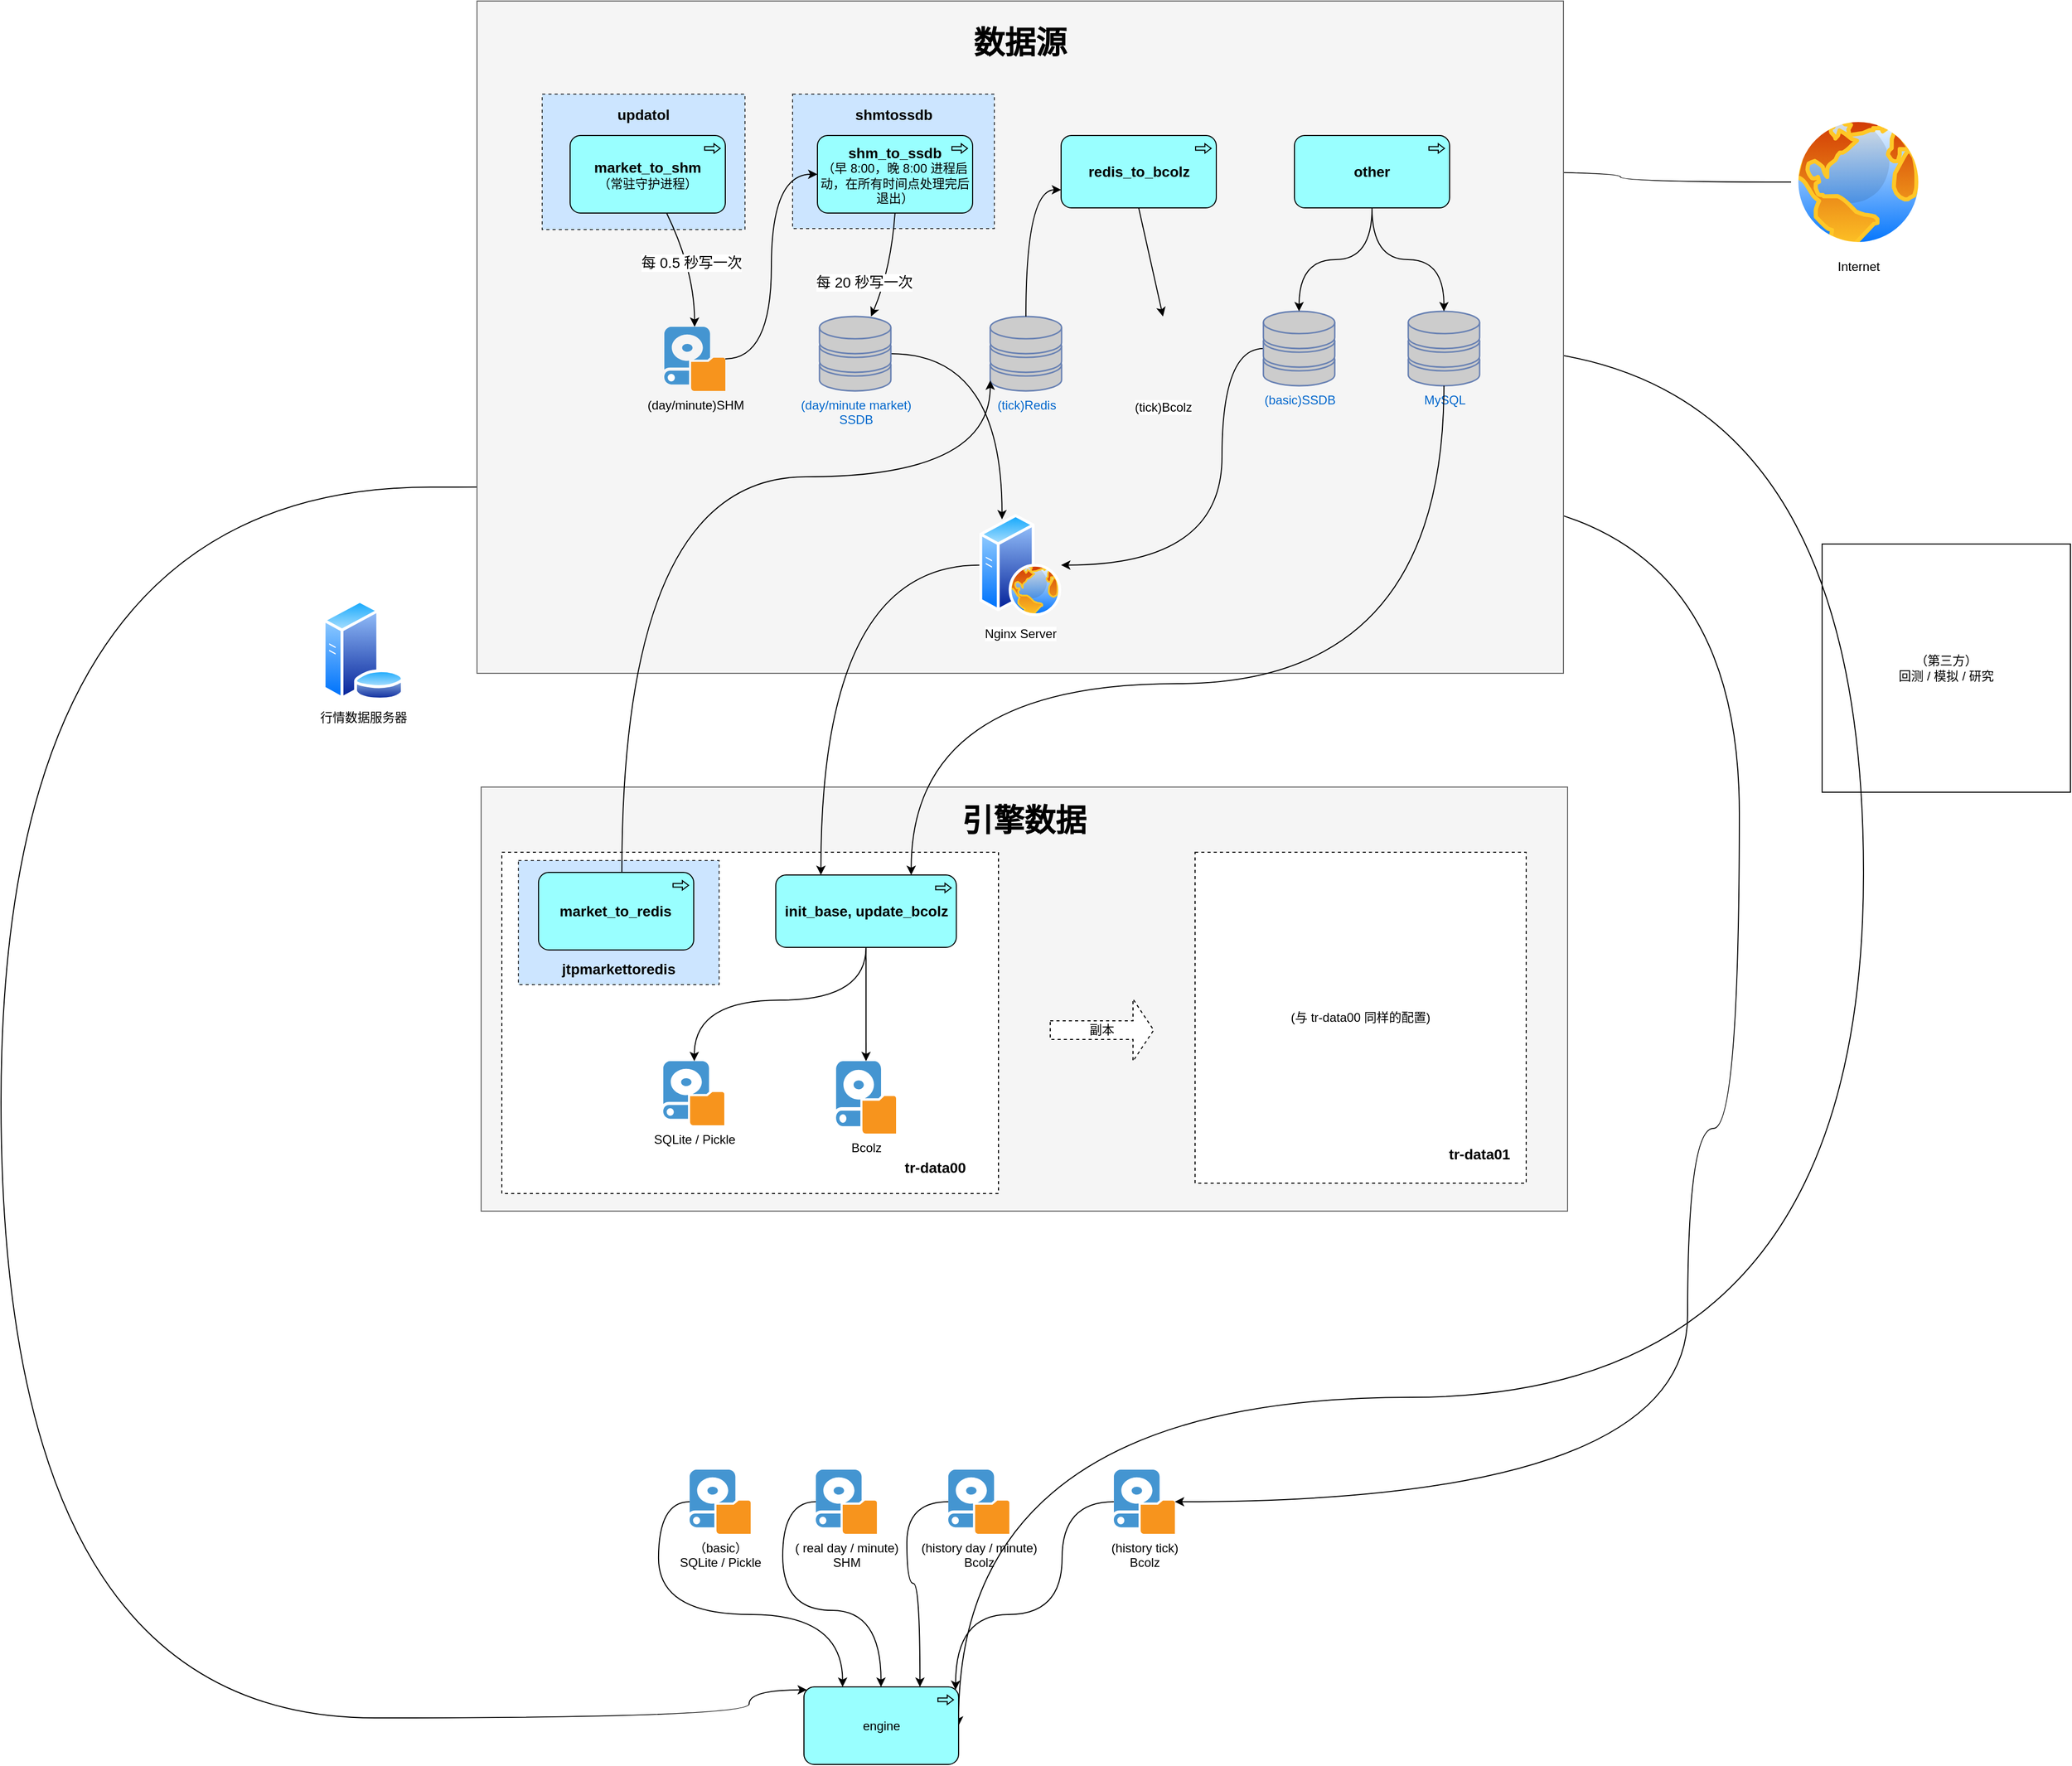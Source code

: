 <mxfile version="13.6.0" type="github">
  <diagram id="fS4oJLE-A3l-cCfl-SCH" name="第 1 页">
    <mxGraphModel dx="2399" dy="2213" grid="1" gridSize="10" guides="1" tooltips="1" connect="1" arrows="1" fold="1" page="1" pageScale="1" pageWidth="827" pageHeight="1169" math="0" shadow="0">
      <root>
        <mxCell id="0" />
        <mxCell id="1" parent="0" />
        <mxCell id="JKtVsh7TqP8X3cLODxb8-2" value="行情数据服务器" style="aspect=fixed;perimeter=ellipsePerimeter;html=1;align=center;shadow=0;dashed=0;spacingTop=3;image;image=img/lib/active_directory/database_server.svg;" vertex="1" parent="1">
          <mxGeometry x="-140" y="568.75" width="80" height="97.56" as="geometry" />
        </mxCell>
        <mxCell id="JKtVsh7TqP8X3cLODxb8-10" value="（第三方）&lt;br&gt;回测 / 模拟 / 研究" style="whiteSpace=wrap;html=1;aspect=fixed;" vertex="1" parent="1">
          <mxGeometry x="1310" y="515" width="240" height="240" as="geometry" />
        </mxCell>
        <mxCell id="JKtVsh7TqP8X3cLODxb8-100" style="edgeStyle=orthogonalEdgeStyle;curved=1;sketch=0;orthogonalLoop=1;jettySize=auto;html=1;strokeWidth=1;entryX=0;entryY=0;entryDx=2.9;entryDy=2.9;entryPerimeter=0;" edge="1" parent="1" source="JKtVsh7TqP8X3cLODxb8-13" target="JKtVsh7TqP8X3cLODxb8-90">
          <mxGeometry relative="1" as="geometry">
            <mxPoint x="271" y="1130" as="targetPoint" />
            <Array as="points">
              <mxPoint x="380" y="350" />
              <mxPoint x="380" y="460" />
              <mxPoint x="-450" y="460" />
              <mxPoint x="-450" y="1650" />
              <mxPoint x="273" y="1650" />
              <mxPoint x="273" y="1623" />
            </Array>
          </mxGeometry>
        </mxCell>
        <mxCell id="JKtVsh7TqP8X3cLODxb8-105" style="edgeStyle=orthogonalEdgeStyle;curved=1;sketch=0;orthogonalLoop=1;jettySize=auto;html=1;entryX=1;entryY=0.5;entryDx=0;entryDy=0;entryPerimeter=0;strokeWidth=1;" edge="1" parent="1" source="JKtVsh7TqP8X3cLODxb8-14" target="JKtVsh7TqP8X3cLODxb8-90">
          <mxGeometry relative="1" as="geometry">
            <Array as="points">
              <mxPoint x="1350" y="326" />
              <mxPoint x="1350" y="1340" />
              <mxPoint x="476" y="1340" />
            </Array>
          </mxGeometry>
        </mxCell>
        <mxCell id="JKtVsh7TqP8X3cLODxb8-138" style="edgeStyle=orthogonalEdgeStyle;curved=1;sketch=0;orthogonalLoop=1;jettySize=auto;html=1;entryX=1;entryY=0.5;entryDx=0;entryDy=0;entryPerimeter=0;strokeWidth=1;" edge="1" parent="1" source="JKtVsh7TqP8X3cLODxb8-57" target="JKtVsh7TqP8X3cLODxb8-59">
          <mxGeometry relative="1" as="geometry" />
        </mxCell>
        <mxCell id="JKtVsh7TqP8X3cLODxb8-57" value="Internet" style="aspect=fixed;perimeter=ellipsePerimeter;html=1;align=center;shadow=0;dashed=0;spacingTop=3;image;image=img/lib/active_directory/internet_globe.svg;glass=0;sketch=0;" vertex="1" parent="1">
          <mxGeometry x="1280" y="100" width="130" height="130" as="geometry" />
        </mxCell>
        <mxCell id="JKtVsh7TqP8X3cLODxb8-101" style="edgeStyle=orthogonalEdgeStyle;curved=1;sketch=0;orthogonalLoop=1;jettySize=auto;html=1;strokeWidth=1;" edge="1" parent="1" source="JKtVsh7TqP8X3cLODxb8-81" target="JKtVsh7TqP8X3cLODxb8-88">
          <mxGeometry relative="1" as="geometry">
            <Array as="points">
              <mxPoint x="640" y="470" />
              <mxPoint x="1230" y="470" />
              <mxPoint x="1230" y="1080" />
              <mxPoint x="1180" y="1080" />
              <mxPoint x="1180" y="1441" />
            </Array>
          </mxGeometry>
        </mxCell>
        <mxCell id="JKtVsh7TqP8X3cLODxb8-94" style="edgeStyle=orthogonalEdgeStyle;curved=1;sketch=0;orthogonalLoop=1;jettySize=auto;html=1;entryX=1;entryY=0;entryDx=-2.9;entryDy=2.9;entryPerimeter=0;strokeWidth=1;" edge="1" parent="1" source="JKtVsh7TqP8X3cLODxb8-88" target="JKtVsh7TqP8X3cLODxb8-90">
          <mxGeometry relative="1" as="geometry">
            <Array as="points">
              <mxPoint x="575.46" y="1441" />
              <mxPoint x="575.46" y="1550" />
              <mxPoint x="472.46" y="1550" />
            </Array>
          </mxGeometry>
        </mxCell>
        <mxCell id="JKtVsh7TqP8X3cLODxb8-88" value="(history tick)&lt;br&gt;Bcolz" style="shadow=0;dashed=0;html=1;strokeColor=none;fillColor=#4495D1;labelPosition=center;verticalLabelPosition=bottom;verticalAlign=top;align=center;outlineConnect=0;shape=mxgraph.veeam.local_disk;" vertex="1" parent="1">
          <mxGeometry x="625.46" y="1410" width="59" height="62" as="geometry" />
        </mxCell>
        <mxCell id="JKtVsh7TqP8X3cLODxb8-89" value="" style="group" vertex="1" connectable="0" parent="1">
          <mxGeometry x="215.46" y="1410" width="309" height="62" as="geometry" />
        </mxCell>
        <mxCell id="JKtVsh7TqP8X3cLODxb8-85" value="( real day / minute)&lt;br&gt;SHM" style="shadow=0;dashed=0;html=1;strokeColor=none;fillColor=#4495D1;labelPosition=center;verticalLabelPosition=bottom;verticalAlign=top;align=center;outlineConnect=0;shape=mxgraph.veeam.local_disk;" vertex="1" parent="JKtVsh7TqP8X3cLODxb8-89">
          <mxGeometry x="122" width="59" height="62" as="geometry" />
        </mxCell>
        <mxCell id="JKtVsh7TqP8X3cLODxb8-86" value="(history day / minute)&lt;br&gt;Bcolz" style="shadow=0;dashed=0;html=1;strokeColor=none;fillColor=#4495D1;labelPosition=center;verticalLabelPosition=bottom;verticalAlign=top;align=center;outlineConnect=0;shape=mxgraph.veeam.local_disk;" vertex="1" parent="JKtVsh7TqP8X3cLODxb8-89">
          <mxGeometry x="250" width="59" height="62" as="geometry" />
        </mxCell>
        <mxCell id="JKtVsh7TqP8X3cLODxb8-87" value="（basic）&lt;br&gt;SQLite / Pickle" style="shadow=0;dashed=0;html=1;strokeColor=none;fillColor=#4495D1;labelPosition=center;verticalLabelPosition=bottom;verticalAlign=top;align=center;outlineConnect=0;shape=mxgraph.veeam.local_disk;" vertex="1" parent="JKtVsh7TqP8X3cLODxb8-89">
          <mxGeometry width="59" height="62" as="geometry" />
        </mxCell>
        <mxCell id="JKtVsh7TqP8X3cLODxb8-90" value="engine" style="html=1;outlineConnect=0;whiteSpace=wrap;fillColor=#99ffff;shape=mxgraph.archimate3.application;appType=proc;archiType=rounded;" vertex="1" parent="1">
          <mxGeometry x="325.96" y="1620" width="149.5" height="75" as="geometry" />
        </mxCell>
        <mxCell id="JKtVsh7TqP8X3cLODxb8-102" style="edgeStyle=orthogonalEdgeStyle;curved=1;sketch=0;orthogonalLoop=1;jettySize=auto;html=1;entryX=0.75;entryY=0;entryDx=0;entryDy=0;entryPerimeter=0;strokeWidth=1;" edge="1" parent="1" source="JKtVsh7TqP8X3cLODxb8-86" target="JKtVsh7TqP8X3cLODxb8-90">
          <mxGeometry relative="1" as="geometry">
            <Array as="points">
              <mxPoint x="425.46" y="1441" />
              <mxPoint x="425.46" y="1520" />
              <mxPoint x="438.46" y="1520" />
            </Array>
          </mxGeometry>
        </mxCell>
        <mxCell id="JKtVsh7TqP8X3cLODxb8-103" style="edgeStyle=orthogonalEdgeStyle;curved=1;sketch=0;orthogonalLoop=1;jettySize=auto;html=1;strokeWidth=1;" edge="1" parent="1" source="JKtVsh7TqP8X3cLODxb8-85" target="JKtVsh7TqP8X3cLODxb8-90">
          <mxGeometry relative="1" as="geometry">
            <Array as="points">
              <mxPoint x="305.46" y="1441" />
              <mxPoint x="305.46" y="1546" />
              <mxPoint x="400.46" y="1546" />
            </Array>
          </mxGeometry>
        </mxCell>
        <mxCell id="JKtVsh7TqP8X3cLODxb8-104" style="edgeStyle=orthogonalEdgeStyle;curved=1;sketch=0;orthogonalLoop=1;jettySize=auto;html=1;entryX=0.25;entryY=0;entryDx=0;entryDy=0;entryPerimeter=0;strokeWidth=1;" edge="1" parent="1" source="JKtVsh7TqP8X3cLODxb8-87" target="JKtVsh7TqP8X3cLODxb8-90">
          <mxGeometry relative="1" as="geometry">
            <Array as="points">
              <mxPoint x="185.46" y="1441" />
              <mxPoint x="185.46" y="1550" />
              <mxPoint x="363.46" y="1550" />
            </Array>
          </mxGeometry>
        </mxCell>
        <mxCell id="JKtVsh7TqP8X3cLODxb8-164" value="" style="group" vertex="1" connectable="0" parent="1">
          <mxGeometry x="14" y="755" width="1050" height="410" as="geometry" />
        </mxCell>
        <mxCell id="JKtVsh7TqP8X3cLODxb8-142" value="" style="group;" vertex="1" connectable="0" parent="JKtVsh7TqP8X3cLODxb8-164">
          <mxGeometry width="1050" height="410" as="geometry" />
        </mxCell>
        <mxCell id="JKtVsh7TqP8X3cLODxb8-120" value="" style="rounded=0;whiteSpace=wrap;html=1;glass=0;sketch=0;fillColor=#f5f5f5;strokeColor=#666666;fontColor=#333333;" vertex="1" parent="JKtVsh7TqP8X3cLODxb8-142">
          <mxGeometry y="-5" width="1050" height="410" as="geometry" />
        </mxCell>
        <mxCell id="JKtVsh7TqP8X3cLODxb8-123" value="" style="rounded=0;whiteSpace=wrap;html=1;glass=0;dashed=1;sketch=0;" vertex="1" parent="JKtVsh7TqP8X3cLODxb8-142">
          <mxGeometry x="20" y="58" width="480" height="330" as="geometry" />
        </mxCell>
        <mxCell id="JKtVsh7TqP8X3cLODxb8-149" value="" style="rounded=0;whiteSpace=wrap;html=1;glass=0;dashed=1;sketch=0;fillColor=#cce5ff;strokeColor=#36393d;" vertex="1" parent="JKtVsh7TqP8X3cLODxb8-142">
          <mxGeometry x="36" y="66" width="194" height="120" as="geometry" />
        </mxCell>
        <mxCell id="JKtVsh7TqP8X3cLODxb8-72" value="Bcolz" style="shadow=0;dashed=0;html=1;strokeColor=none;fillColor=#4495D1;labelPosition=center;verticalLabelPosition=bottom;verticalAlign=top;align=center;outlineConnect=0;shape=mxgraph.veeam.local_disk;" vertex="1" parent="JKtVsh7TqP8X3cLODxb8-142">
          <mxGeometry x="343" y="260" width="58" height="70" as="geometry" />
        </mxCell>
        <mxCell id="JKtVsh7TqP8X3cLODxb8-78" value="SQLite / Pickle" style="shadow=0;dashed=0;html=1;strokeColor=none;fillColor=#4495D1;labelPosition=center;verticalLabelPosition=bottom;verticalAlign=top;align=center;outlineConnect=0;shape=mxgraph.veeam.local_disk;" vertex="1" parent="JKtVsh7TqP8X3cLODxb8-142">
          <mxGeometry x="176" y="260" width="59" height="62" as="geometry" />
        </mxCell>
        <mxCell id="JKtVsh7TqP8X3cLODxb8-124" value="&lt;b&gt;&lt;font style=&quot;font-size: 14px&quot;&gt;tr-data00&lt;/font&gt;&lt;/b&gt;" style="text;html=1;strokeColor=none;fillColor=none;align=center;verticalAlign=middle;whiteSpace=wrap;rounded=0;glass=0;sketch=0;" vertex="1" parent="JKtVsh7TqP8X3cLODxb8-142">
          <mxGeometry x="404" y="352" width="70" height="22" as="geometry" />
        </mxCell>
        <mxCell id="JKtVsh7TqP8X3cLODxb8-125" value="(与 tr-data00 同样的配置)" style="rounded=0;whiteSpace=wrap;html=1;glass=0;sketch=0;dashed=1;" vertex="1" parent="JKtVsh7TqP8X3cLODxb8-142">
          <mxGeometry x="690" y="58" width="320" height="320" as="geometry" />
        </mxCell>
        <mxCell id="JKtVsh7TqP8X3cLODxb8-126" value="&lt;b&gt;&lt;font style=&quot;font-size: 14px&quot;&gt;tr-data01&lt;/font&gt;&lt;/b&gt;" style="text;html=1;strokeColor=none;fillColor=none;align=center;verticalAlign=middle;whiteSpace=wrap;rounded=0;glass=0;dashed=1;sketch=0;" vertex="1" parent="JKtVsh7TqP8X3cLODxb8-142">
          <mxGeometry x="930" y="340" width="70" height="20" as="geometry" />
        </mxCell>
        <mxCell id="JKtVsh7TqP8X3cLODxb8-127" value="副本" style="shape=singleArrow;whiteSpace=wrap;html=1;glass=0;dashed=1;sketch=0;" vertex="1" parent="JKtVsh7TqP8X3cLODxb8-142">
          <mxGeometry x="550" y="200" width="100" height="60" as="geometry" />
        </mxCell>
        <mxCell id="JKtVsh7TqP8X3cLODxb8-122" style="edgeStyle=orthogonalEdgeStyle;curved=1;sketch=0;orthogonalLoop=1;jettySize=auto;html=1;strokeWidth=1;" edge="1" parent="JKtVsh7TqP8X3cLODxb8-142" source="JKtVsh7TqP8X3cLODxb8-20" target="JKtVsh7TqP8X3cLODxb8-72">
          <mxGeometry relative="1" as="geometry" />
        </mxCell>
        <mxCell id="JKtVsh7TqP8X3cLODxb8-19" value="&lt;b&gt;&lt;font style=&quot;font-size: 14px&quot;&gt;market_to_redis&lt;/font&gt;&lt;/b&gt;" style="html=1;outlineConnect=0;whiteSpace=wrap;fillColor=#99ffff;shape=mxgraph.archimate3.application;appType=proc;archiType=rounded;" vertex="1" parent="JKtVsh7TqP8X3cLODxb8-142">
          <mxGeometry x="55.46" y="77.5" width="150" height="75" as="geometry" />
        </mxCell>
        <mxCell id="JKtVsh7TqP8X3cLODxb8-148" style="edgeStyle=orthogonalEdgeStyle;curved=1;sketch=0;orthogonalLoop=1;jettySize=auto;html=1;strokeWidth=1;" edge="1" parent="JKtVsh7TqP8X3cLODxb8-142" source="JKtVsh7TqP8X3cLODxb8-20" target="JKtVsh7TqP8X3cLODxb8-78">
          <mxGeometry relative="1" as="geometry">
            <Array as="points">
              <mxPoint x="372" y="201" />
              <mxPoint x="206" y="201" />
            </Array>
          </mxGeometry>
        </mxCell>
        <mxCell id="JKtVsh7TqP8X3cLODxb8-20" value="&lt;b&gt;&lt;font style=&quot;font-size: 14px&quot;&gt;init_base, update_bcolz&lt;/font&gt;&lt;/b&gt;" style="html=1;outlineConnect=0;whiteSpace=wrap;fillColor=#99ffff;shape=mxgraph.archimate3.application;appType=proc;archiType=rounded;" vertex="1" parent="JKtVsh7TqP8X3cLODxb8-142">
          <mxGeometry x="284.73" y="80" width="174.54" height="70" as="geometry" />
        </mxCell>
        <mxCell id="JKtVsh7TqP8X3cLODxb8-146" value="&lt;b&gt;&lt;font style=&quot;font-size: 30px&quot;&gt;引擎数据&lt;/font&gt;&lt;/b&gt;" style="text;html=1;strokeColor=none;fillColor=none;align=center;verticalAlign=middle;whiteSpace=wrap;rounded=0;glass=0;dashed=1;sketch=0;" vertex="1" parent="JKtVsh7TqP8X3cLODxb8-142">
          <mxGeometry x="450" y="17" width="150" height="20" as="geometry" />
        </mxCell>
        <mxCell id="JKtVsh7TqP8X3cLODxb8-150" value="&lt;b&gt;&lt;font style=&quot;font-size: 14px&quot;&gt;jtpmarkettoredis&lt;/font&gt;&lt;/b&gt;" style="text;html=1;strokeColor=none;fillColor=none;align=center;verticalAlign=middle;whiteSpace=wrap;rounded=0;glass=0;dashed=1;sketch=0;" vertex="1" parent="JKtVsh7TqP8X3cLODxb8-142">
          <mxGeometry x="90" y="161" width="86" height="20" as="geometry" />
        </mxCell>
        <mxCell id="JKtVsh7TqP8X3cLODxb8-165" value="" style="group" vertex="1" connectable="0" parent="1">
          <mxGeometry x="10" y="-10" width="1050" height="650" as="geometry" />
        </mxCell>
        <mxCell id="JKtVsh7TqP8X3cLODxb8-117" value="" style="rounded=0;whiteSpace=wrap;html=1;glass=0;sketch=0;fillColor=#f5f5f5;strokeColor=#666666;fontColor=#333333;" vertex="1" parent="JKtVsh7TqP8X3cLODxb8-165">
          <mxGeometry width="1050" height="650" as="geometry" />
        </mxCell>
        <mxCell id="JKtVsh7TqP8X3cLODxb8-158" value="" style="rounded=0;whiteSpace=wrap;html=1;glass=0;dashed=1;sketch=0;fillColor=#cce5ff;strokeColor=#36393d;" vertex="1" parent="JKtVsh7TqP8X3cLODxb8-165">
          <mxGeometry x="305" y="90" width="195" height="130" as="geometry" />
        </mxCell>
        <mxCell id="JKtVsh7TqP8X3cLODxb8-154" value="" style="rounded=0;whiteSpace=wrap;html=1;glass=0;dashed=1;sketch=0;fillColor=#cce5ff;strokeColor=#36393d;" vertex="1" parent="JKtVsh7TqP8X3cLODxb8-165">
          <mxGeometry x="63" y="90" width="196" height="131" as="geometry" />
        </mxCell>
        <mxCell id="JKtVsh7TqP8X3cLODxb8-168" style="edgeStyle=orthogonalEdgeStyle;curved=1;sketch=0;orthogonalLoop=1;jettySize=auto;html=1;entryX=0.25;entryY=0;entryDx=0;entryDy=0;strokeWidth=1;" edge="1" parent="JKtVsh7TqP8X3cLODxb8-165" source="JKtVsh7TqP8X3cLODxb8-12" target="JKtVsh7TqP8X3cLODxb8-64">
          <mxGeometry relative="1" as="geometry" />
        </mxCell>
        <mxCell id="JKtVsh7TqP8X3cLODxb8-12" value="(day/minute market)&lt;br&gt;SSDB" style="fontColor=#0066CC;verticalAlign=top;verticalLabelPosition=bottom;labelPosition=center;align=center;html=1;outlineConnect=0;fillColor=#CCCCCC;strokeColor=#6881B3;gradientColor=none;gradientDirection=north;strokeWidth=2;shape=mxgraph.networks.storage;" vertex="1" parent="JKtVsh7TqP8X3cLODxb8-165">
          <mxGeometry x="331" y="305" width="69" height="72" as="geometry" />
        </mxCell>
        <mxCell id="JKtVsh7TqP8X3cLODxb8-13" value="(tick)Redis" style="fontColor=#0066CC;verticalAlign=top;verticalLabelPosition=bottom;labelPosition=center;align=center;html=1;outlineConnect=0;fillColor=#CCCCCC;strokeColor=#6881B3;gradientColor=none;gradientDirection=north;strokeWidth=2;shape=mxgraph.networks.storage;sketch=0;" vertex="1" parent="JKtVsh7TqP8X3cLODxb8-165">
          <mxGeometry x="496" y="305" width="69" height="72" as="geometry" />
        </mxCell>
        <mxCell id="JKtVsh7TqP8X3cLODxb8-14" value="MySQL" style="fontColor=#0066CC;verticalAlign=top;verticalLabelPosition=bottom;labelPosition=center;align=center;html=1;outlineConnect=0;fillColor=#CCCCCC;strokeColor=#6881B3;gradientColor=none;gradientDirection=north;strokeWidth=2;shape=mxgraph.networks.storage;" vertex="1" parent="JKtVsh7TqP8X3cLODxb8-165">
          <mxGeometry x="900" y="300" width="69" height="72" as="geometry" />
        </mxCell>
        <mxCell id="JKtVsh7TqP8X3cLODxb8-18" value="&lt;b&gt;&lt;font style=&quot;font-size: 14px&quot;&gt;market_to_shm&lt;/font&gt;&lt;/b&gt;&lt;br&gt;（常驻守护进程）" style="html=1;outlineConnect=0;whiteSpace=wrap;fillColor=#99ffff;shape=mxgraph.archimate3.application;appType=proc;archiType=rounded;" vertex="1" parent="JKtVsh7TqP8X3cLODxb8-165">
          <mxGeometry x="90" y="130" width="150" height="75" as="geometry" />
        </mxCell>
        <mxCell id="JKtVsh7TqP8X3cLODxb8-26" value="&lt;b style=&quot;font-size: 14px&quot;&gt;shm_to_ssdb&lt;br&gt;&lt;/b&gt;（早 8:00，晚 8:00 进程启动，在所有时间点处理完后退出）" style="html=1;outlineConnect=0;whiteSpace=wrap;fillColor=#99ffff;shape=mxgraph.archimate3.application;appType=proc;archiType=rounded;" vertex="1" parent="JKtVsh7TqP8X3cLODxb8-165">
          <mxGeometry x="329" y="130" width="150" height="75" as="geometry" />
        </mxCell>
        <mxCell id="JKtVsh7TqP8X3cLODxb8-27" value="&lt;b&gt;&lt;font style=&quot;font-size: 14px&quot;&gt;redis_to_bcolz&lt;/font&gt;&lt;/b&gt;" style="html=1;outlineConnect=0;whiteSpace=wrap;fillColor=#99ffff;shape=mxgraph.archimate3.application;appType=proc;archiType=rounded;" vertex="1" parent="JKtVsh7TqP8X3cLODxb8-165">
          <mxGeometry x="564.5" y="130" width="150" height="70" as="geometry" />
        </mxCell>
        <mxCell id="JKtVsh7TqP8X3cLODxb8-153" style="edgeStyle=orthogonalEdgeStyle;curved=1;sketch=0;orthogonalLoop=1;jettySize=auto;html=1;entryX=0;entryY=0.5;entryDx=0;entryDy=0;entryPerimeter=0;strokeWidth=1;" edge="1" parent="JKtVsh7TqP8X3cLODxb8-165" source="JKtVsh7TqP8X3cLODxb8-29" target="JKtVsh7TqP8X3cLODxb8-26">
          <mxGeometry relative="1" as="geometry" />
        </mxCell>
        <mxCell id="JKtVsh7TqP8X3cLODxb8-29" value="(day/minute)SHM" style="shadow=0;dashed=0;html=1;strokeColor=none;fillColor=#4495D1;labelPosition=center;verticalLabelPosition=bottom;verticalAlign=top;align=center;outlineConnect=0;shape=mxgraph.veeam.local_disk;" vertex="1" parent="JKtVsh7TqP8X3cLODxb8-165">
          <mxGeometry x="181" y="315" width="59" height="62" as="geometry" />
        </mxCell>
        <mxCell id="JKtVsh7TqP8X3cLODxb8-48" value="" style="curved=1;endArrow=classic;html=1;strokeWidth=1;" edge="1" parent="JKtVsh7TqP8X3cLODxb8-165" source="JKtVsh7TqP8X3cLODxb8-18" target="JKtVsh7TqP8X3cLODxb8-29">
          <mxGeometry width="50" height="50" relative="1" as="geometry">
            <mxPoint x="210" y="210" as="sourcePoint" />
            <mxPoint x="160" y="260" as="targetPoint" />
            <Array as="points">
              <mxPoint x="210" y="260" />
            </Array>
          </mxGeometry>
        </mxCell>
        <mxCell id="JKtVsh7TqP8X3cLODxb8-109" value="&lt;font style=&quot;font-size: 14px&quot;&gt;每 0.5 秒写一次&lt;/font&gt;" style="edgeLabel;html=1;align=center;verticalAlign=middle;resizable=0;points=[];" vertex="1" connectable="0" parent="JKtVsh7TqP8X3cLODxb8-48">
          <mxGeometry x="-0.085" relative="1" as="geometry">
            <mxPoint as="offset" />
          </mxGeometry>
        </mxCell>
        <mxCell id="JKtVsh7TqP8X3cLODxb8-162" style="edgeStyle=orthogonalEdgeStyle;curved=1;sketch=0;orthogonalLoop=1;jettySize=auto;html=1;entryX=0;entryY=0.75;entryDx=0;entryDy=0;entryPerimeter=0;strokeWidth=1;" edge="1" parent="JKtVsh7TqP8X3cLODxb8-165" source="JKtVsh7TqP8X3cLODxb8-13" target="JKtVsh7TqP8X3cLODxb8-27">
          <mxGeometry relative="1" as="geometry" />
        </mxCell>
        <mxCell id="JKtVsh7TqP8X3cLODxb8-53" value="" style="curved=1;endArrow=classic;html=1;strokeWidth=1;exitX=0.5;exitY=1;exitDx=0;exitDy=0;exitPerimeter=0;" edge="1" parent="JKtVsh7TqP8X3cLODxb8-165" source="JKtVsh7TqP8X3cLODxb8-26" target="JKtVsh7TqP8X3cLODxb8-12">
          <mxGeometry width="50" height="50" relative="1" as="geometry">
            <mxPoint x="450" y="210" as="sourcePoint" />
            <mxPoint x="400" y="260" as="targetPoint" />
            <Array as="points">
              <mxPoint x="400" y="260" />
            </Array>
          </mxGeometry>
        </mxCell>
        <mxCell id="JKtVsh7TqP8X3cLODxb8-110" value="&lt;font style=&quot;font-size: 14px&quot;&gt;每 20 秒写一次&lt;/font&gt;" style="edgeLabel;html=1;align=center;verticalAlign=middle;resizable=0;points=[];" vertex="1" connectable="0" parent="JKtVsh7TqP8X3cLODxb8-53">
          <mxGeometry x="-0.277" y="-13" relative="1" as="geometry">
            <mxPoint x="-14.84" y="30.06" as="offset" />
          </mxGeometry>
        </mxCell>
        <mxCell id="JKtVsh7TqP8X3cLODxb8-56" value="" style="curved=1;endArrow=classic;html=1;strokeWidth=1;exitX=0.5;exitY=1;exitDx=0;exitDy=0;exitPerimeter=0;entryX=0.5;entryY=0;entryDx=0;entryDy=0;" edge="1" parent="JKtVsh7TqP8X3cLODxb8-165" source="JKtVsh7TqP8X3cLODxb8-27" target="JKtVsh7TqP8X3cLODxb8-81">
          <mxGeometry width="50" height="50" relative="1" as="geometry">
            <mxPoint x="600" y="230" as="sourcePoint" />
            <mxPoint x="540" y="320" as="targetPoint" />
            <Array as="points" />
          </mxGeometry>
        </mxCell>
        <mxCell id="JKtVsh7TqP8X3cLODxb8-137" style="edgeStyle=orthogonalEdgeStyle;curved=1;sketch=0;orthogonalLoop=1;jettySize=auto;html=1;strokeWidth=1;" edge="1" parent="JKtVsh7TqP8X3cLODxb8-165" source="JKtVsh7TqP8X3cLODxb8-59" target="JKtVsh7TqP8X3cLODxb8-14">
          <mxGeometry relative="1" as="geometry" />
        </mxCell>
        <mxCell id="JKtVsh7TqP8X3cLODxb8-59" value="&lt;font style=&quot;font-size: 14px&quot;&gt;&lt;b&gt;other&lt;/b&gt;&lt;/font&gt;" style="html=1;outlineConnect=0;whiteSpace=wrap;fillColor=#99ffff;shape=mxgraph.archimate3.application;appType=proc;archiType=rounded;" vertex="1" parent="JKtVsh7TqP8X3cLODxb8-165">
          <mxGeometry x="790" y="130" width="150" height="70" as="geometry" />
        </mxCell>
        <mxCell id="JKtVsh7TqP8X3cLODxb8-166" style="edgeStyle=orthogonalEdgeStyle;curved=1;sketch=0;orthogonalLoop=1;jettySize=auto;html=1;entryX=1;entryY=0.5;entryDx=0;entryDy=0;strokeWidth=1;" edge="1" parent="JKtVsh7TqP8X3cLODxb8-165" source="JKtVsh7TqP8X3cLODxb8-62" target="JKtVsh7TqP8X3cLODxb8-64">
          <mxGeometry relative="1" as="geometry">
            <Array as="points">
              <mxPoint x="720" y="336" />
              <mxPoint x="720" y="545" />
            </Array>
          </mxGeometry>
        </mxCell>
        <mxCell id="JKtVsh7TqP8X3cLODxb8-62" value="(basic)SSDB" style="fontColor=#0066CC;verticalAlign=top;verticalLabelPosition=bottom;labelPosition=center;align=center;html=1;outlineConnect=0;fillColor=#CCCCCC;strokeColor=#6881B3;gradientColor=none;gradientDirection=north;strokeWidth=2;shape=mxgraph.networks.storage;" vertex="1" parent="JKtVsh7TqP8X3cLODxb8-165">
          <mxGeometry x="760" y="300" width="69" height="72" as="geometry" />
        </mxCell>
        <mxCell id="JKtVsh7TqP8X3cLODxb8-136" style="edgeStyle=orthogonalEdgeStyle;curved=1;sketch=0;orthogonalLoop=1;jettySize=auto;html=1;strokeWidth=1;" edge="1" parent="JKtVsh7TqP8X3cLODxb8-165" source="JKtVsh7TqP8X3cLODxb8-59" target="JKtVsh7TqP8X3cLODxb8-62">
          <mxGeometry relative="1" as="geometry" />
        </mxCell>
        <mxCell id="JKtVsh7TqP8X3cLODxb8-64" value="Nginx Server&lt;br&gt;" style="aspect=fixed;perimeter=ellipsePerimeter;html=1;align=center;shadow=0;dashed=0;spacingTop=3;image;image=img/lib/active_directory/web_server.svg;glass=0;sketch=0;" vertex="1" parent="JKtVsh7TqP8X3cLODxb8-165">
          <mxGeometry x="485.5" y="496" width="79" height="98.75" as="geometry" />
        </mxCell>
        <mxCell id="JKtVsh7TqP8X3cLODxb8-81" value="(tick)Bcolz" style="shape=image;html=1;verticalAlign=top;verticalLabelPosition=bottom;labelBackgroundColor=#ffffff;imageAspect=0;aspect=fixed;image=https://cdn2.iconfinder.com/data/icons/stilllife/48x48/filesystems/gnome-fs-nfs.png;glass=0;sketch=0;" vertex="1" parent="JKtVsh7TqP8X3cLODxb8-165">
          <mxGeometry x="626" y="305" width="74" height="74" as="geometry" />
        </mxCell>
        <mxCell id="JKtVsh7TqP8X3cLODxb8-119" value="&lt;b&gt;&lt;font style=&quot;font-size: 30px&quot;&gt;数据源&lt;/font&gt;&lt;/b&gt;" style="text;html=1;strokeColor=none;fillColor=none;align=center;verticalAlign=middle;whiteSpace=wrap;rounded=0;glass=0;dashed=1;sketch=0;" vertex="1" parent="JKtVsh7TqP8X3cLODxb8-165">
          <mxGeometry x="450" y="20" width="150" height="40" as="geometry" />
        </mxCell>
        <mxCell id="JKtVsh7TqP8X3cLODxb8-157" value="&lt;b&gt;&lt;font style=&quot;font-size: 14px&quot;&gt;updatol&lt;/font&gt;&lt;/b&gt;" style="text;html=1;strokeColor=none;fillColor=none;align=center;verticalAlign=middle;whiteSpace=wrap;rounded=0;glass=0;dashed=1;sketch=0;" vertex="1" parent="JKtVsh7TqP8X3cLODxb8-165">
          <mxGeometry x="126" y="100" width="70" height="20" as="geometry" />
        </mxCell>
        <mxCell id="JKtVsh7TqP8X3cLODxb8-159" value="&lt;b&gt;&lt;font style=&quot;font-size: 14px&quot;&gt;shmtossdb&lt;/font&gt;&lt;/b&gt;" style="text;html=1;strokeColor=none;fillColor=none;align=center;verticalAlign=middle;whiteSpace=wrap;rounded=0;glass=0;dashed=1;sketch=0;" vertex="1" parent="JKtVsh7TqP8X3cLODxb8-165">
          <mxGeometry x="383" y="100" width="40" height="20" as="geometry" />
        </mxCell>
        <mxCell id="JKtVsh7TqP8X3cLODxb8-163" style="edgeStyle=orthogonalEdgeStyle;curved=1;sketch=0;orthogonalLoop=1;jettySize=auto;html=1;entryX=0.75;entryY=0;entryDx=0;entryDy=0;entryPerimeter=0;strokeWidth=1;" edge="1" parent="1" source="JKtVsh7TqP8X3cLODxb8-14" target="JKtVsh7TqP8X3cLODxb8-20">
          <mxGeometry relative="1" as="geometry">
            <Array as="points">
              <mxPoint x="945" y="650" />
              <mxPoint x="430" y="650" />
            </Array>
          </mxGeometry>
        </mxCell>
        <mxCell id="JKtVsh7TqP8X3cLODxb8-143" style="edgeStyle=orthogonalEdgeStyle;curved=1;sketch=0;orthogonalLoop=1;jettySize=auto;html=1;entryX=0.25;entryY=0;entryDx=0;entryDy=0;entryPerimeter=0;strokeWidth=1;" edge="1" parent="1" source="JKtVsh7TqP8X3cLODxb8-64" target="JKtVsh7TqP8X3cLODxb8-20">
          <mxGeometry relative="1" as="geometry" />
        </mxCell>
        <mxCell id="JKtVsh7TqP8X3cLODxb8-169" style="edgeStyle=orthogonalEdgeStyle;curved=1;sketch=0;orthogonalLoop=1;jettySize=auto;html=1;entryX=0;entryY=0.86;entryDx=0;entryDy=0;entryPerimeter=0;strokeWidth=1;" edge="1" parent="1" source="JKtVsh7TqP8X3cLODxb8-19" target="JKtVsh7TqP8X3cLODxb8-13">
          <mxGeometry relative="1" as="geometry">
            <Array as="points">
              <mxPoint x="150" y="450" />
              <mxPoint x="506" y="450" />
            </Array>
          </mxGeometry>
        </mxCell>
      </root>
    </mxGraphModel>
  </diagram>
</mxfile>
